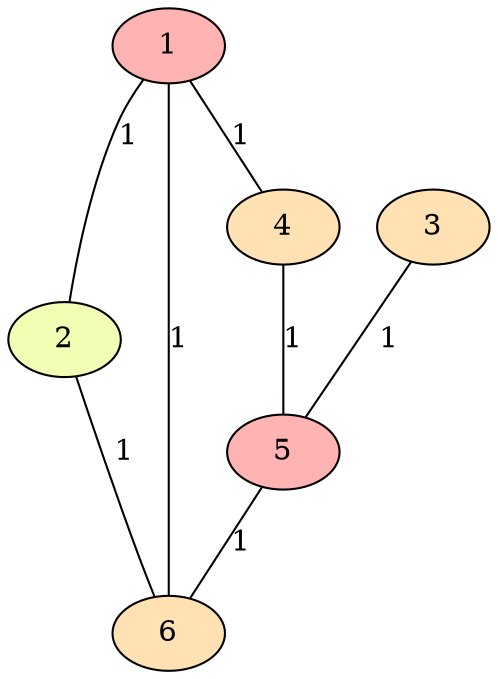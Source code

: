 graph dothi
{
	1 [fillcolor=".0 .3 1.0", style=filled];
	2 [fillcolor=".2 .3 1.0", style=filled];
	3 [fillcolor=".1 .3 1.0", style=filled];
	4 [fillcolor=".1 .3 1.0", style=filled];
	5 [fillcolor=".0 .3 1.0", style=filled];
	6 [fillcolor=".1 .3 1.0", style=filled];
	1 -- 2 [label="1"]
	1 -- 4 [label="1"]
	1 -- 6 [label="1"]
	2 -- 6 [label="1"]
	3 -- 5 [label="1"]
	4 -- 5 [label="1"]
	5 -- 6 [label="1"]
}
